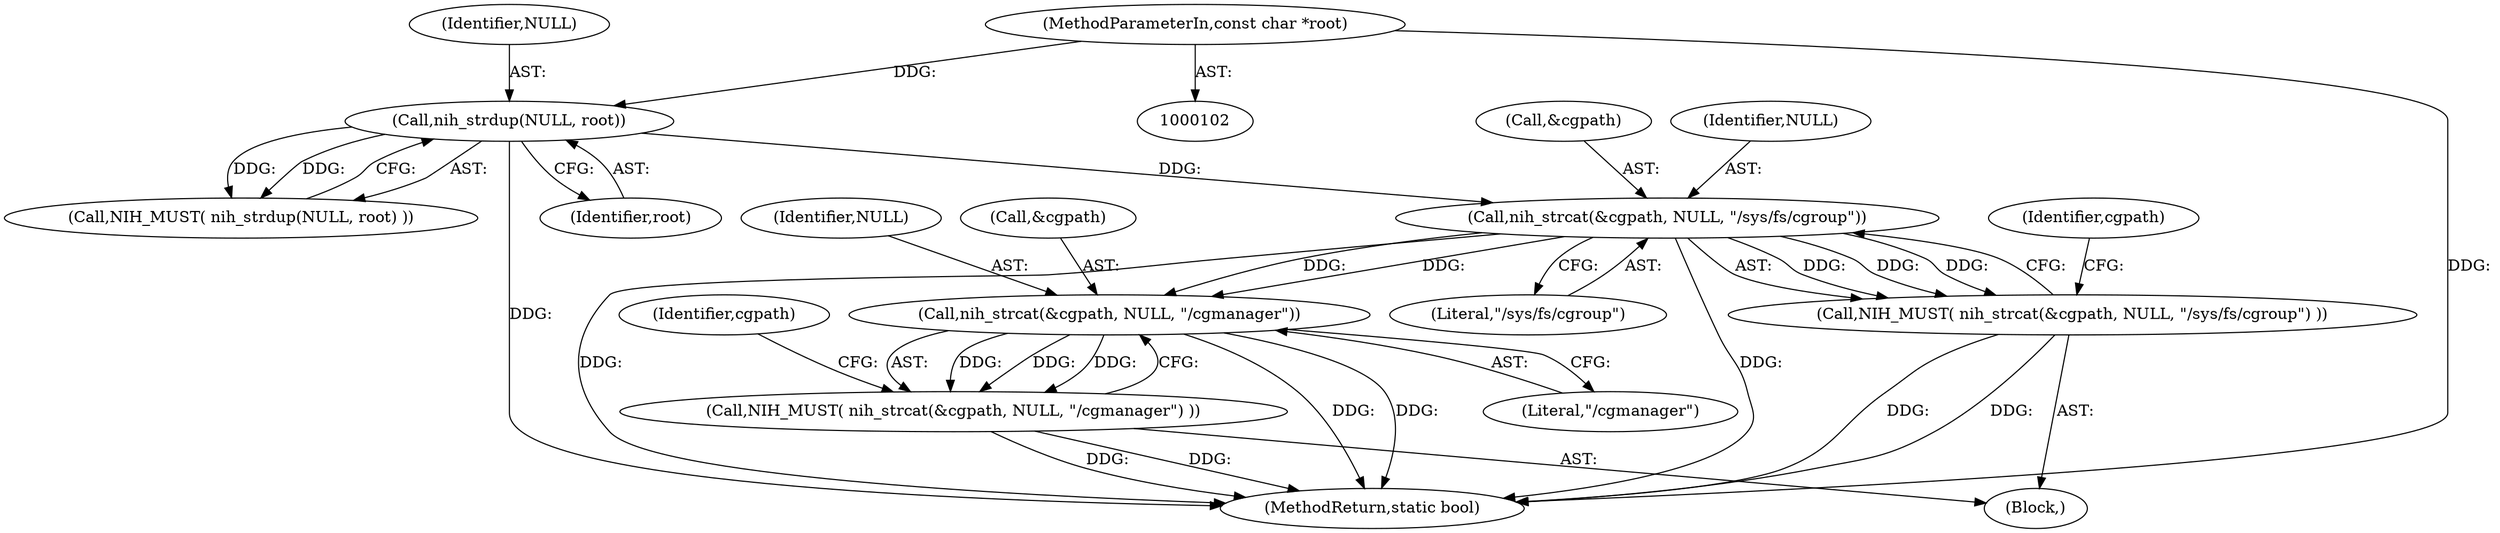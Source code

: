 digraph "0_lxc_592fd47a6245508b79fe6ac819fe6d3b2c1289be_0@API" {
"1000117" [label="(Call,nih_strcat(&cgpath, NULL, \"/sys/fs/cgroup\"))"];
"1000113" [label="(Call,nih_strdup(NULL, root))"];
"1000103" [label="(MethodParameterIn,const char *root)"];
"1000116" [label="(Call,NIH_MUST( nih_strcat(&cgpath, NULL, \"/sys/fs/cgroup\") ))"];
"1000146" [label="(Call,nih_strcat(&cgpath, NULL, \"/cgmanager\"))"];
"1000145" [label="(Call,NIH_MUST( nih_strcat(&cgpath, NULL, \"/cgmanager\") ))"];
"1000154" [label="(Identifier,cgpath)"];
"1000121" [label="(Literal,\"/sys/fs/cgroup\")"];
"1000179" [label="(MethodReturn,static bool)"];
"1000114" [label="(Identifier,NULL)"];
"1000105" [label="(Block,)"];
"1000125" [label="(Identifier,cgpath)"];
"1000113" [label="(Call,nih_strdup(NULL, root))"];
"1000120" [label="(Identifier,NULL)"];
"1000145" [label="(Call,NIH_MUST( nih_strcat(&cgpath, NULL, \"/cgmanager\") ))"];
"1000103" [label="(MethodParameterIn,const char *root)"];
"1000116" [label="(Call,NIH_MUST( nih_strcat(&cgpath, NULL, \"/sys/fs/cgroup\") ))"];
"1000146" [label="(Call,nih_strcat(&cgpath, NULL, \"/cgmanager\"))"];
"1000150" [label="(Literal,\"/cgmanager\")"];
"1000112" [label="(Call,NIH_MUST( nih_strdup(NULL, root) ))"];
"1000147" [label="(Call,&cgpath)"];
"1000118" [label="(Call,&cgpath)"];
"1000149" [label="(Identifier,NULL)"];
"1000115" [label="(Identifier,root)"];
"1000117" [label="(Call,nih_strcat(&cgpath, NULL, \"/sys/fs/cgroup\"))"];
"1000117" -> "1000116"  [label="AST: "];
"1000117" -> "1000121"  [label="CFG: "];
"1000118" -> "1000117"  [label="AST: "];
"1000120" -> "1000117"  [label="AST: "];
"1000121" -> "1000117"  [label="AST: "];
"1000116" -> "1000117"  [label="CFG: "];
"1000117" -> "1000179"  [label="DDG: "];
"1000117" -> "1000179"  [label="DDG: "];
"1000117" -> "1000116"  [label="DDG: "];
"1000117" -> "1000116"  [label="DDG: "];
"1000117" -> "1000116"  [label="DDG: "];
"1000113" -> "1000117"  [label="DDG: "];
"1000117" -> "1000146"  [label="DDG: "];
"1000117" -> "1000146"  [label="DDG: "];
"1000113" -> "1000112"  [label="AST: "];
"1000113" -> "1000115"  [label="CFG: "];
"1000114" -> "1000113"  [label="AST: "];
"1000115" -> "1000113"  [label="AST: "];
"1000112" -> "1000113"  [label="CFG: "];
"1000113" -> "1000179"  [label="DDG: "];
"1000113" -> "1000112"  [label="DDG: "];
"1000113" -> "1000112"  [label="DDG: "];
"1000103" -> "1000113"  [label="DDG: "];
"1000103" -> "1000102"  [label="AST: "];
"1000103" -> "1000179"  [label="DDG: "];
"1000116" -> "1000105"  [label="AST: "];
"1000125" -> "1000116"  [label="CFG: "];
"1000116" -> "1000179"  [label="DDG: "];
"1000116" -> "1000179"  [label="DDG: "];
"1000146" -> "1000145"  [label="AST: "];
"1000146" -> "1000150"  [label="CFG: "];
"1000147" -> "1000146"  [label="AST: "];
"1000149" -> "1000146"  [label="AST: "];
"1000150" -> "1000146"  [label="AST: "];
"1000145" -> "1000146"  [label="CFG: "];
"1000146" -> "1000179"  [label="DDG: "];
"1000146" -> "1000179"  [label="DDG: "];
"1000146" -> "1000145"  [label="DDG: "];
"1000146" -> "1000145"  [label="DDG: "];
"1000146" -> "1000145"  [label="DDG: "];
"1000145" -> "1000105"  [label="AST: "];
"1000154" -> "1000145"  [label="CFG: "];
"1000145" -> "1000179"  [label="DDG: "];
"1000145" -> "1000179"  [label="DDG: "];
}

